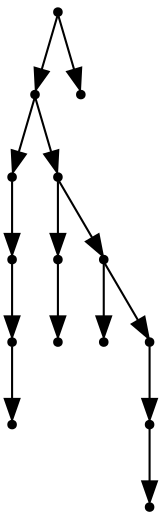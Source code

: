 digraph {
  14 [shape=point];
  12 [shape=point];
  3 [shape=point];
  2 [shape=point];
  1 [shape=point];
  0 [shape=point];
  11 [shape=point];
  5 [shape=point];
  4 [shape=point];
  10 [shape=point];
  6 [shape=point];
  9 [shape=point];
  8 [shape=point];
  7 [shape=point];
  13 [shape=point];
14 -> 12;
12 -> 3;
3 -> 2;
2 -> 1;
1 -> 0;
12 -> 11;
11 -> 5;
5 -> 4;
11 -> 10;
10 -> 6;
10 -> 9;
9 -> 8;
8 -> 7;
14 -> 13;
}
